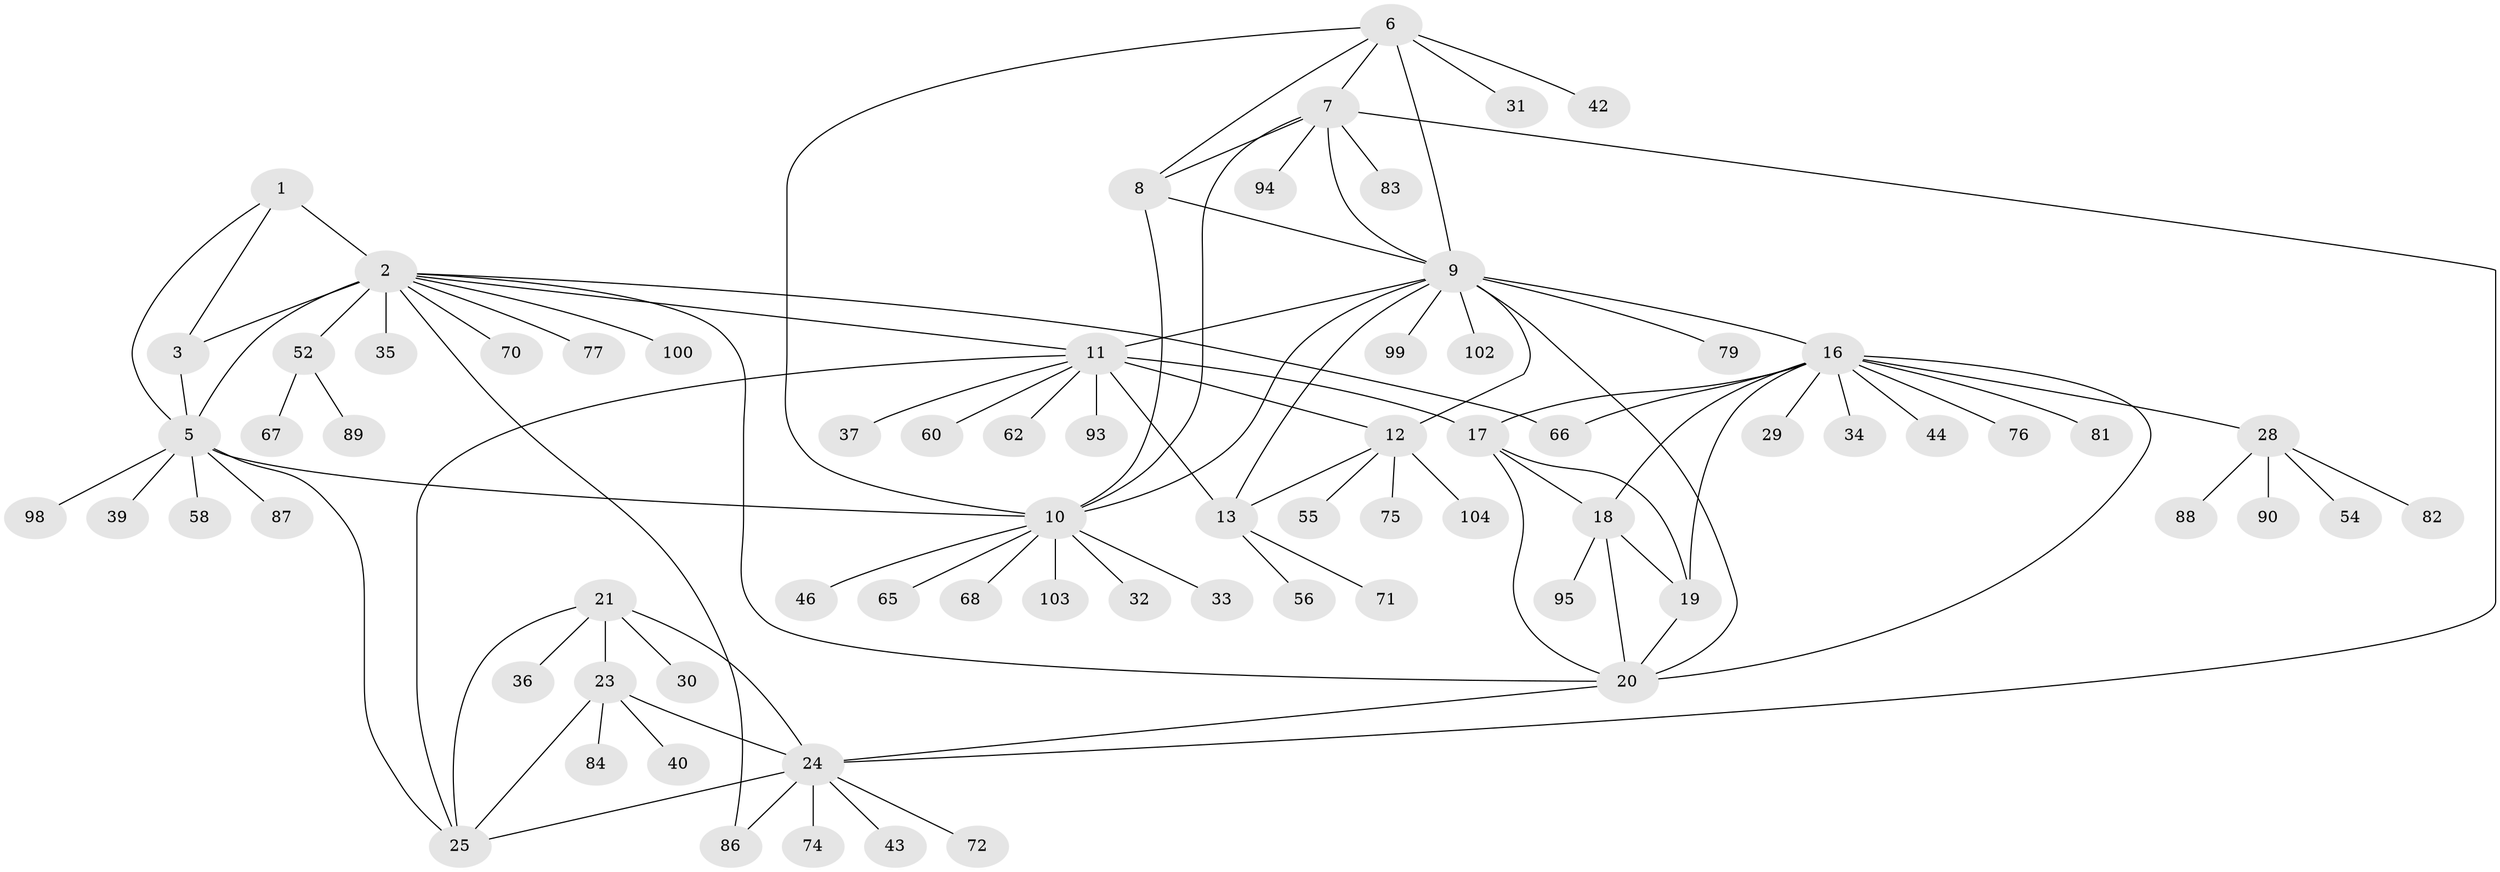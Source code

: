 // Generated by graph-tools (version 1.1) at 2025/52/02/27/25 19:52:18]
// undirected, 74 vertices, 103 edges
graph export_dot {
graph [start="1"]
  node [color=gray90,style=filled];
  1 [super="+64"];
  2 [super="+4"];
  3;
  5 [super="+53"];
  6 [super="+50"];
  7 [super="+49"];
  8 [super="+27"];
  9 [super="+15"];
  10 [super="+59"];
  11 [super="+45"];
  12 [super="+14"];
  13 [super="+47"];
  16 [super="+51"];
  17 [super="+63"];
  18 [super="+69"];
  19 [super="+97"];
  20 [super="+61"];
  21 [super="+22"];
  23 [super="+57"];
  24 [super="+26"];
  25 [super="+73"];
  28 [super="+96"];
  29 [super="+78"];
  30;
  31 [super="+38"];
  32;
  33;
  34;
  35 [super="+48"];
  36;
  37;
  39 [super="+41"];
  40 [super="+91"];
  42;
  43 [super="+80"];
  44;
  46;
  52;
  54;
  55;
  56;
  58;
  60;
  62;
  65;
  66;
  67 [super="+101"];
  68;
  70;
  71;
  72;
  74;
  75 [super="+85"];
  76;
  77;
  79 [super="+92"];
  81;
  82;
  83;
  84;
  86;
  87;
  88;
  89;
  90;
  93;
  94;
  95;
  98;
  99;
  100;
  102;
  103;
  104;
  1 -- 2 [weight=2];
  1 -- 3;
  1 -- 5;
  2 -- 3 [weight=2];
  2 -- 5 [weight=2];
  2 -- 11;
  2 -- 20;
  2 -- 52;
  2 -- 66;
  2 -- 70;
  2 -- 77;
  2 -- 86;
  2 -- 100;
  2 -- 35;
  3 -- 5;
  5 -- 10;
  5 -- 25;
  5 -- 39;
  5 -- 58;
  5 -- 87;
  5 -- 98;
  6 -- 7;
  6 -- 8;
  6 -- 9;
  6 -- 10;
  6 -- 31;
  6 -- 42;
  7 -- 8;
  7 -- 9;
  7 -- 10;
  7 -- 24;
  7 -- 83;
  7 -- 94;
  8 -- 9;
  8 -- 10;
  9 -- 10;
  9 -- 16;
  9 -- 102;
  9 -- 99;
  9 -- 20;
  9 -- 11;
  9 -- 12 [weight=2];
  9 -- 13;
  9 -- 79;
  10 -- 32;
  10 -- 33;
  10 -- 46;
  10 -- 65;
  10 -- 68;
  10 -- 103;
  11 -- 12 [weight=2];
  11 -- 13;
  11 -- 25;
  11 -- 37;
  11 -- 60;
  11 -- 62;
  11 -- 93;
  11 -- 17;
  12 -- 13 [weight=2];
  12 -- 55;
  12 -- 75;
  12 -- 104;
  13 -- 56;
  13 -- 71;
  16 -- 17;
  16 -- 18;
  16 -- 19;
  16 -- 20;
  16 -- 28;
  16 -- 29;
  16 -- 34;
  16 -- 44;
  16 -- 66;
  16 -- 76;
  16 -- 81;
  17 -- 18;
  17 -- 19;
  17 -- 20;
  18 -- 19;
  18 -- 20;
  18 -- 95;
  19 -- 20;
  20 -- 24;
  21 -- 23 [weight=2];
  21 -- 24 [weight=2];
  21 -- 25 [weight=2];
  21 -- 36;
  21 -- 30;
  23 -- 24;
  23 -- 25;
  23 -- 40;
  23 -- 84;
  24 -- 25;
  24 -- 43;
  24 -- 72;
  24 -- 74;
  24 -- 86;
  28 -- 54;
  28 -- 82;
  28 -- 88;
  28 -- 90;
  52 -- 67;
  52 -- 89;
}
